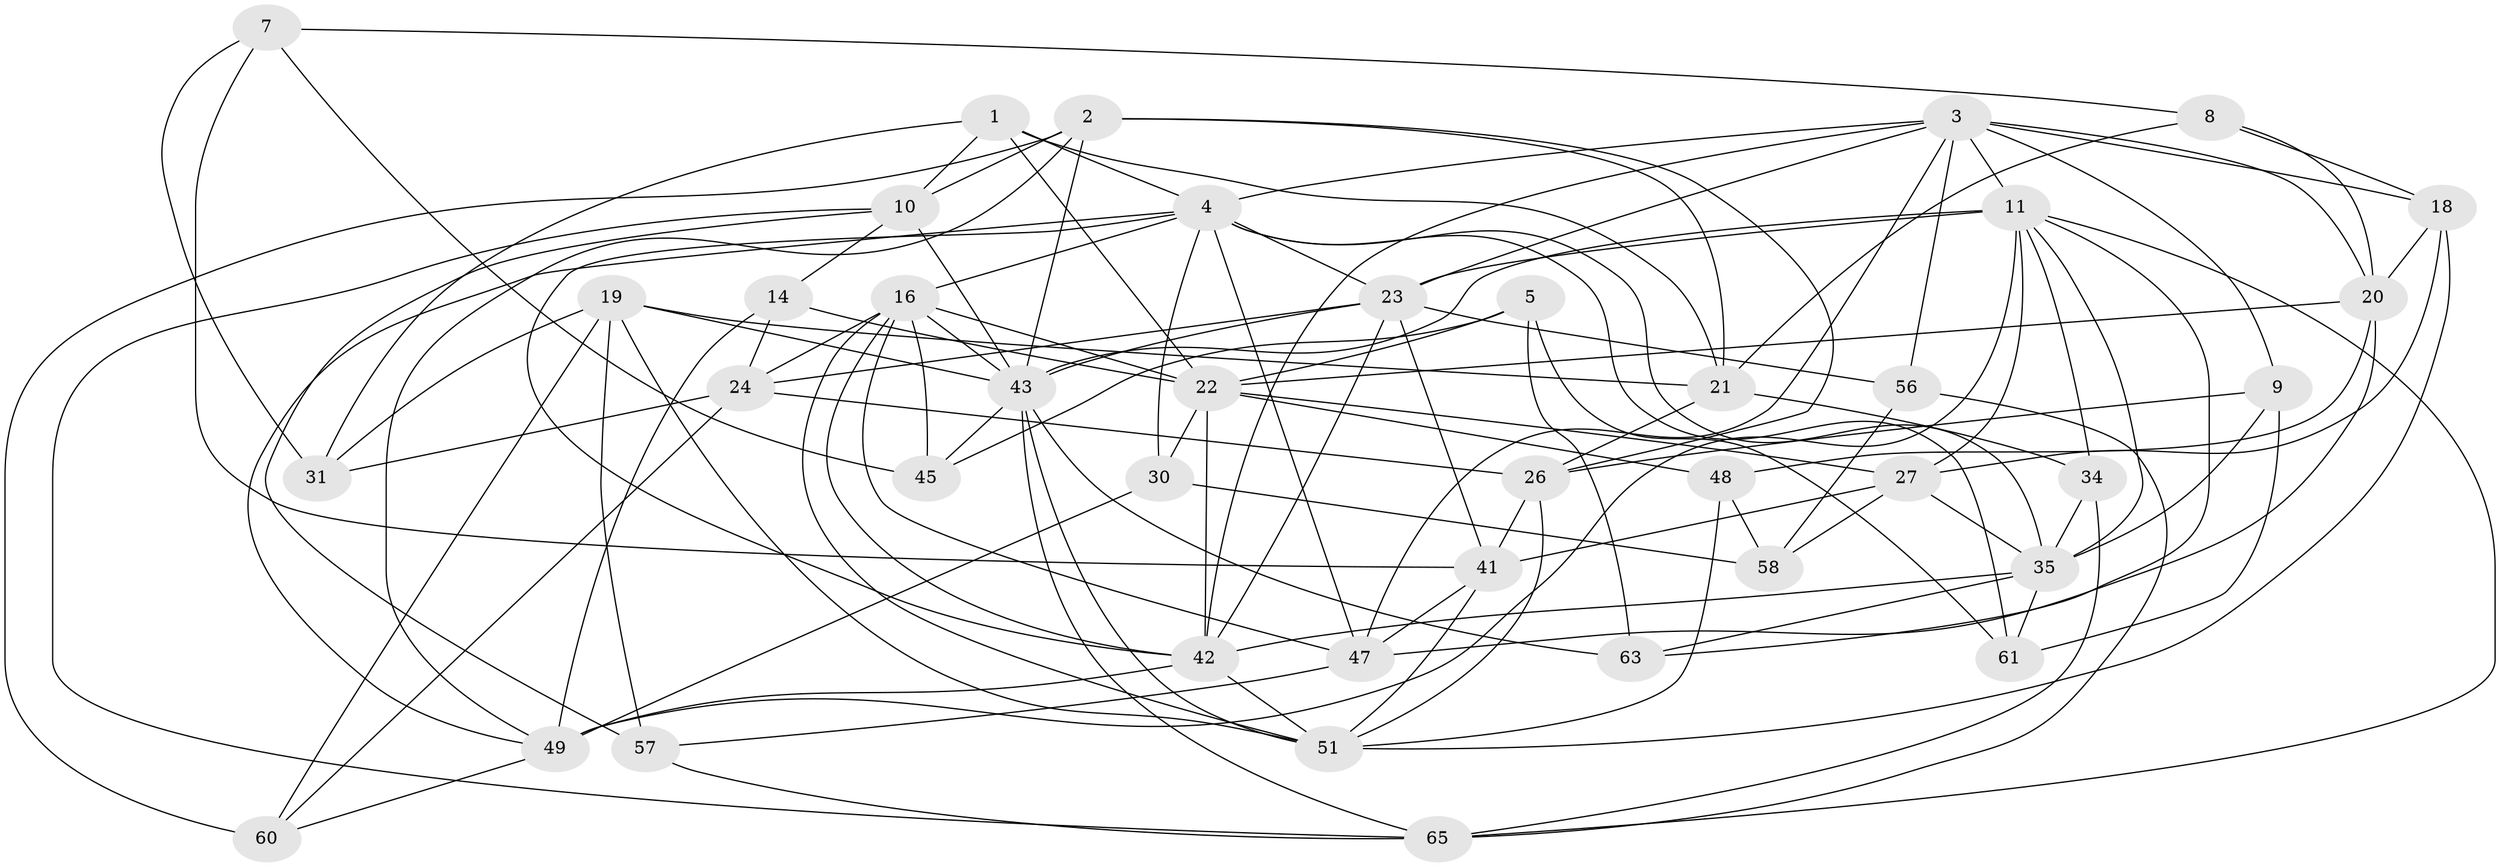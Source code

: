 // original degree distribution, {4: 1.0}
// Generated by graph-tools (version 1.1) at 2025/20/03/04/25 18:20:46]
// undirected, 40 vertices, 117 edges
graph export_dot {
graph [start="1"]
  node [color=gray90,style=filled];
  1 [super="+78"];
  2 [super="+12"];
  3 [super="+29+33"];
  4 [super="+39+6"];
  5;
  7;
  8;
  9;
  10 [super="+64"];
  11 [super="+17+15"];
  14;
  16 [super="+50"];
  18 [super="+40"];
  19 [super="+77"];
  20 [super="+79"];
  21 [super="+25"];
  22 [super="+37"];
  23 [super="+62"];
  24 [super="+38"];
  26 [super="+72"];
  27 [super="+28"];
  30;
  31;
  34;
  35 [super="+36"];
  41 [super="+66"];
  42 [super="+54+44"];
  43 [super="+70+71+76"];
  45;
  47 [super="+53"];
  48;
  49 [super="+67+74"];
  51 [super="+55"];
  56;
  57;
  58;
  60;
  61;
  63;
  65 [super="+69"];
  1 -- 21;
  1 -- 4;
  1 -- 22 [weight=2];
  1 -- 31;
  1 -- 10;
  2 -- 26;
  2 -- 60;
  2 -- 10;
  2 -- 43;
  2 -- 49;
  2 -- 21;
  3 -- 56;
  3 -- 18 [weight=2];
  3 -- 20;
  3 -- 4;
  3 -- 23;
  3 -- 9;
  3 -- 47;
  3 -- 42;
  3 -- 11;
  4 -- 16;
  4 -- 47;
  4 -- 49;
  4 -- 23;
  4 -- 42;
  4 -- 61;
  4 -- 30;
  4 -- 35;
  5 -- 63;
  5 -- 45;
  5 -- 61;
  5 -- 22;
  7 -- 31;
  7 -- 8;
  7 -- 41;
  7 -- 45;
  8 -- 21;
  8 -- 18;
  8 -- 20;
  9 -- 61;
  9 -- 26;
  9 -- 35;
  10 -- 65;
  10 -- 43;
  10 -- 14;
  10 -- 57;
  11 -- 65;
  11 -- 34;
  11 -- 23;
  11 -- 43;
  11 -- 35;
  11 -- 49 [weight=2];
  11 -- 63;
  11 -- 27;
  14 -- 22;
  14 -- 24;
  14 -- 49;
  16 -- 43;
  16 -- 51;
  16 -- 22;
  16 -- 24;
  16 -- 42;
  16 -- 45;
  16 -- 47;
  18 -- 20;
  18 -- 27;
  18 -- 51;
  19 -- 57;
  19 -- 60;
  19 -- 31;
  19 -- 43;
  19 -- 51;
  19 -- 21;
  20 -- 22;
  20 -- 48;
  20 -- 47;
  21 -- 26;
  21 -- 34;
  22 -- 48;
  22 -- 42;
  22 -- 30;
  22 -- 27;
  23 -- 56;
  23 -- 24;
  23 -- 41;
  23 -- 42;
  23 -- 43;
  24 -- 60;
  24 -- 26;
  24 -- 31;
  26 -- 51;
  26 -- 41;
  27 -- 58;
  27 -- 41;
  27 -- 35;
  30 -- 58;
  30 -- 49;
  34 -- 65;
  34 -- 35;
  35 -- 61;
  35 -- 63;
  35 -- 42;
  41 -- 47;
  41 -- 51;
  42 -- 49;
  42 -- 51;
  43 -- 65;
  43 -- 51;
  43 -- 45;
  43 -- 63;
  47 -- 57;
  48 -- 58;
  48 -- 51;
  49 -- 60;
  56 -- 58;
  56 -- 65;
  57 -- 65;
}
